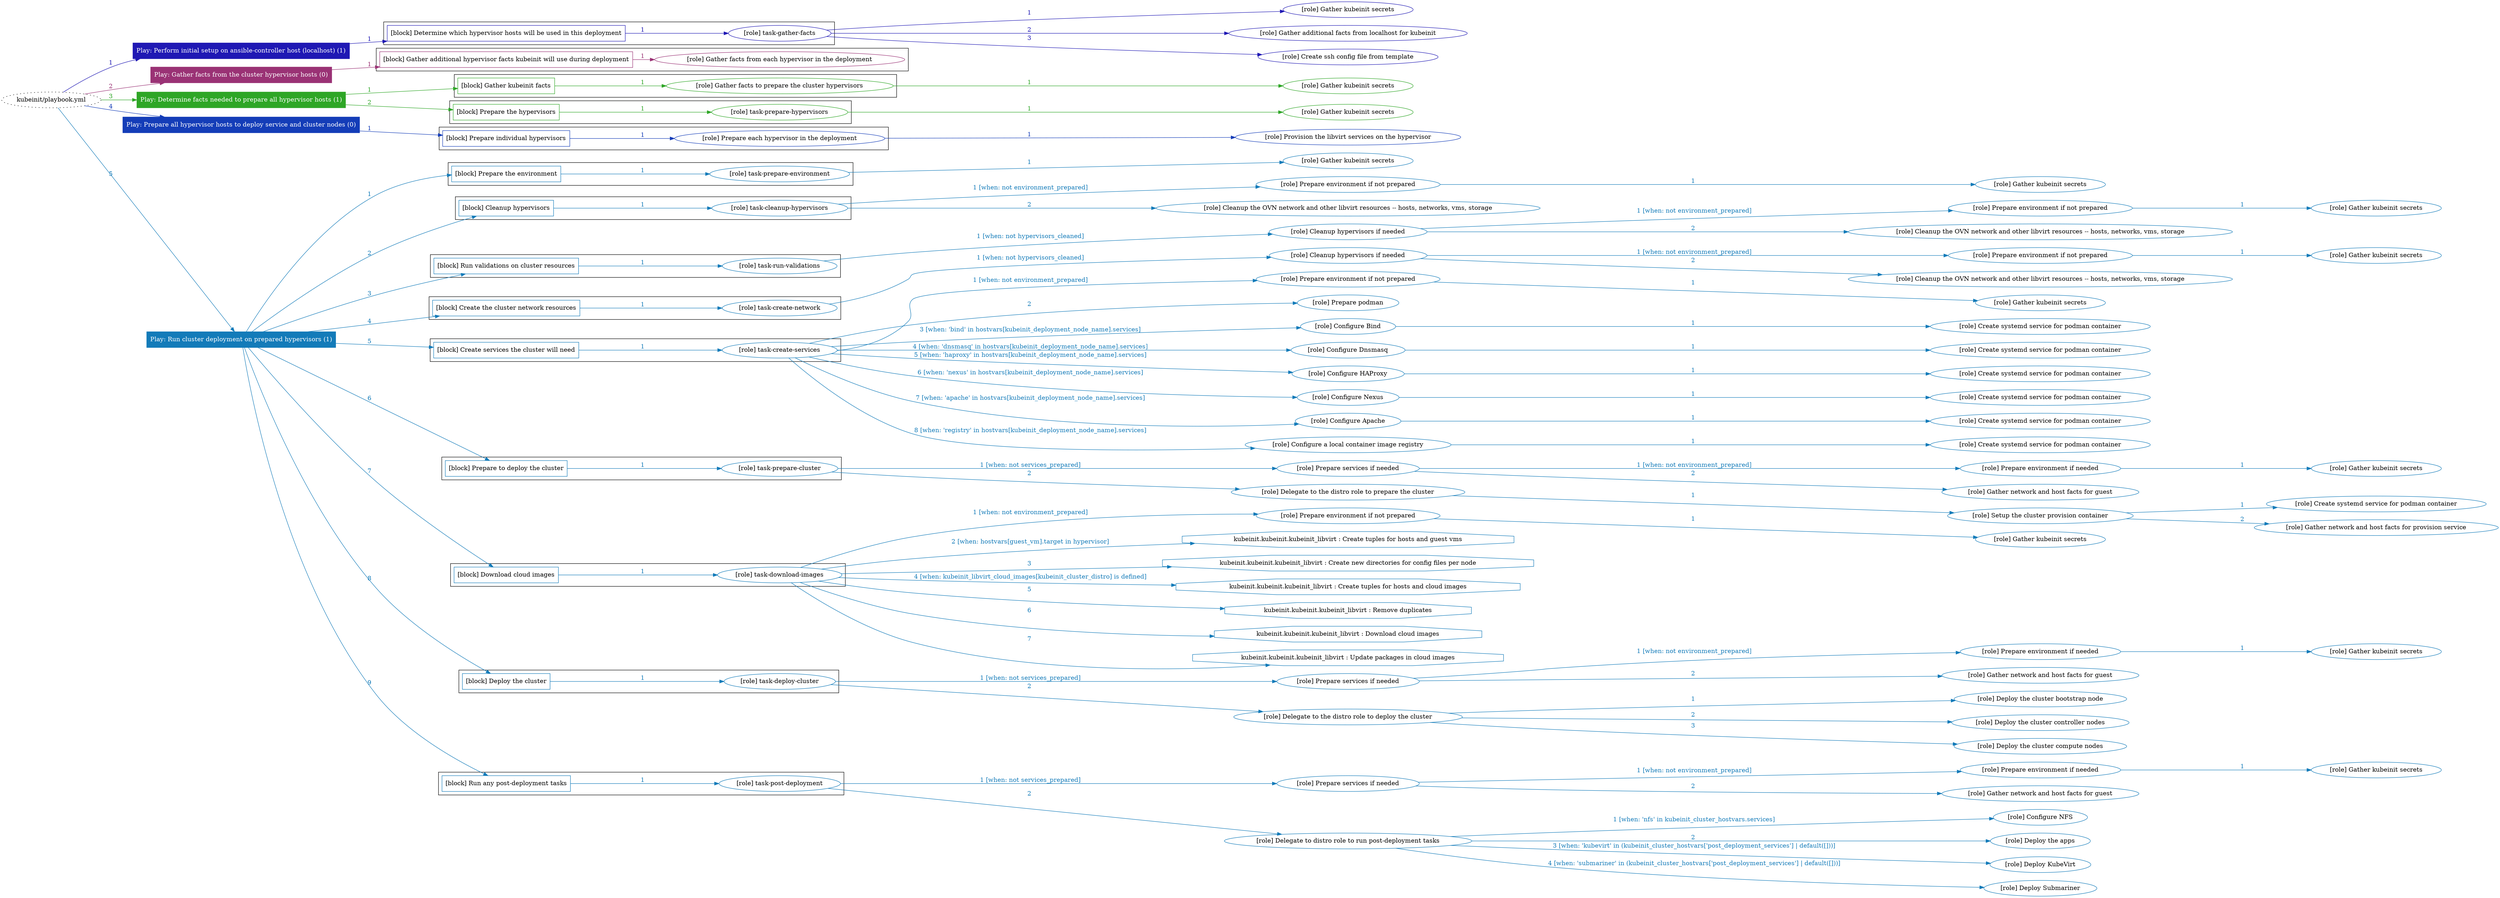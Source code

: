 digraph {
	graph [concentrate=true ordering=in rankdir=LR ratio=fill]
	edge [esep=5 sep=10]
	"kubeinit/playbook.yml" [URL="/home/runner/work/kubeinit/kubeinit/kubeinit/playbook.yml" id=playbook_a906d72d style=dotted]
	play_d8592f99 [label="Play: Perform initial setup on ansible-controller host (localhost) (1)" URL="/home/runner/work/kubeinit/kubeinit/kubeinit/playbook.yml" color="#1f18b4" fontcolor="#ffffff" id=play_d8592f99 shape=box style=filled tooltip=localhost]
	"kubeinit/playbook.yml" -> play_d8592f99 [label="1 " color="#1f18b4" fontcolor="#1f18b4" id=edge_3e786737 labeltooltip="1 " tooltip="1 "]
	subgraph "Gather kubeinit secrets" {
		role_3053a3f6 [label="[role] Gather kubeinit secrets" URL="/home/runner/.ansible/collections/ansible_collections/kubeinit/kubeinit/roles/kubeinit_prepare/tasks/build_hypervisors_group.yml" color="#1f18b4" id=role_3053a3f6 tooltip="Gather kubeinit secrets"]
	}
	subgraph "Gather additional facts from localhost for kubeinit" {
		role_9fdebf45 [label="[role] Gather additional facts from localhost for kubeinit" URL="/home/runner/.ansible/collections/ansible_collections/kubeinit/kubeinit/roles/kubeinit_prepare/tasks/build_hypervisors_group.yml" color="#1f18b4" id=role_9fdebf45 tooltip="Gather additional facts from localhost for kubeinit"]
	}
	subgraph "Create ssh config file from template" {
		role_4d3f8106 [label="[role] Create ssh config file from template" URL="/home/runner/.ansible/collections/ansible_collections/kubeinit/kubeinit/roles/kubeinit_prepare/tasks/build_hypervisors_group.yml" color="#1f18b4" id=role_4d3f8106 tooltip="Create ssh config file from template"]
	}
	subgraph "task-gather-facts" {
		role_99df3ca9 [label="[role] task-gather-facts" URL="/home/runner/work/kubeinit/kubeinit/kubeinit/playbook.yml" color="#1f18b4" id=role_99df3ca9 tooltip="task-gather-facts"]
		role_99df3ca9 -> role_3053a3f6 [label="1 " color="#1f18b4" fontcolor="#1f18b4" id=edge_ad3686c8 labeltooltip="1 " tooltip="1 "]
		role_99df3ca9 -> role_9fdebf45 [label="2 " color="#1f18b4" fontcolor="#1f18b4" id=edge_e4d8de65 labeltooltip="2 " tooltip="2 "]
		role_99df3ca9 -> role_4d3f8106 [label="3 " color="#1f18b4" fontcolor="#1f18b4" id=edge_9514db13 labeltooltip="3 " tooltip="3 "]
	}
	subgraph "Play: Perform initial setup on ansible-controller host (localhost) (1)" {
		play_d8592f99 -> block_f4e62e2e [label=1 color="#1f18b4" fontcolor="#1f18b4" id=edge_7a8b4a10 labeltooltip=1 tooltip=1]
		subgraph cluster_block_f4e62e2e {
			block_f4e62e2e [label="[block] Determine which hypervisor hosts will be used in this deployment" URL="/home/runner/work/kubeinit/kubeinit/kubeinit/playbook.yml" color="#1f18b4" id=block_f4e62e2e labeltooltip="Determine which hypervisor hosts will be used in this deployment" shape=box tooltip="Determine which hypervisor hosts will be used in this deployment"]
			block_f4e62e2e -> role_99df3ca9 [label="1 " color="#1f18b4" fontcolor="#1f18b4" id=edge_05a2d78b labeltooltip="1 " tooltip="1 "]
		}
	}
	play_833fdcb8 [label="Play: Gather facts from the cluster hypervisor hosts (0)" URL="/home/runner/work/kubeinit/kubeinit/kubeinit/playbook.yml" color="#9a3275" fontcolor="#ffffff" id=play_833fdcb8 shape=box style=filled tooltip="Play: Gather facts from the cluster hypervisor hosts (0)"]
	"kubeinit/playbook.yml" -> play_833fdcb8 [label="2 " color="#9a3275" fontcolor="#9a3275" id=edge_d157ed4e labeltooltip="2 " tooltip="2 "]
	subgraph "Gather facts from each hypervisor in the deployment" {
		role_73470b2f [label="[role] Gather facts from each hypervisor in the deployment" URL="/home/runner/work/kubeinit/kubeinit/kubeinit/playbook.yml" color="#9a3275" id=role_73470b2f tooltip="Gather facts from each hypervisor in the deployment"]
	}
	subgraph "Play: Gather facts from the cluster hypervisor hosts (0)" {
		play_833fdcb8 -> block_bf309de4 [label=1 color="#9a3275" fontcolor="#9a3275" id=edge_b4bd6a50 labeltooltip=1 tooltip=1]
		subgraph cluster_block_bf309de4 {
			block_bf309de4 [label="[block] Gather additional hypervisor facts kubeinit will use during deployment" URL="/home/runner/work/kubeinit/kubeinit/kubeinit/playbook.yml" color="#9a3275" id=block_bf309de4 labeltooltip="Gather additional hypervisor facts kubeinit will use during deployment" shape=box tooltip="Gather additional hypervisor facts kubeinit will use during deployment"]
			block_bf309de4 -> role_73470b2f [label="1 " color="#9a3275" fontcolor="#9a3275" id=edge_fe3c8138 labeltooltip="1 " tooltip="1 "]
		}
	}
	play_ea978615 [label="Play: Determine facts needed to prepare all hypervisor hosts (1)" URL="/home/runner/work/kubeinit/kubeinit/kubeinit/playbook.yml" color="#2ea626" fontcolor="#ffffff" id=play_ea978615 shape=box style=filled tooltip=localhost]
	"kubeinit/playbook.yml" -> play_ea978615 [label="3 " color="#2ea626" fontcolor="#2ea626" id=edge_6491de6d labeltooltip="3 " tooltip="3 "]
	subgraph "Gather kubeinit secrets" {
		role_d439539a [label="[role] Gather kubeinit secrets" URL="/home/runner/.ansible/collections/ansible_collections/kubeinit/kubeinit/roles/kubeinit_prepare/tasks/gather_kubeinit_facts.yml" color="#2ea626" id=role_d439539a tooltip="Gather kubeinit secrets"]
	}
	subgraph "Gather facts to prepare the cluster hypervisors" {
		role_0c93dba6 [label="[role] Gather facts to prepare the cluster hypervisors" URL="/home/runner/work/kubeinit/kubeinit/kubeinit/playbook.yml" color="#2ea626" id=role_0c93dba6 tooltip="Gather facts to prepare the cluster hypervisors"]
		role_0c93dba6 -> role_d439539a [label="1 " color="#2ea626" fontcolor="#2ea626" id=edge_b22a2c9d labeltooltip="1 " tooltip="1 "]
	}
	subgraph "Gather kubeinit secrets" {
		role_2941ae9c [label="[role] Gather kubeinit secrets" URL="/home/runner/.ansible/collections/ansible_collections/kubeinit/kubeinit/roles/kubeinit_prepare/tasks/gather_kubeinit_facts.yml" color="#2ea626" id=role_2941ae9c tooltip="Gather kubeinit secrets"]
	}
	subgraph "task-prepare-hypervisors" {
		role_058b535e [label="[role] task-prepare-hypervisors" URL="/home/runner/work/kubeinit/kubeinit/kubeinit/playbook.yml" color="#2ea626" id=role_058b535e tooltip="task-prepare-hypervisors"]
		role_058b535e -> role_2941ae9c [label="1 " color="#2ea626" fontcolor="#2ea626" id=edge_d47b77f4 labeltooltip="1 " tooltip="1 "]
	}
	subgraph "Play: Determine facts needed to prepare all hypervisor hosts (1)" {
		play_ea978615 -> block_7ae71598 [label=1 color="#2ea626" fontcolor="#2ea626" id=edge_b14a8f47 labeltooltip=1 tooltip=1]
		subgraph cluster_block_7ae71598 {
			block_7ae71598 [label="[block] Gather kubeinit facts" URL="/home/runner/work/kubeinit/kubeinit/kubeinit/playbook.yml" color="#2ea626" id=block_7ae71598 labeltooltip="Gather kubeinit facts" shape=box tooltip="Gather kubeinit facts"]
			block_7ae71598 -> role_0c93dba6 [label="1 " color="#2ea626" fontcolor="#2ea626" id=edge_04d307bc labeltooltip="1 " tooltip="1 "]
		}
		play_ea978615 -> block_600c5307 [label=2 color="#2ea626" fontcolor="#2ea626" id=edge_cca0973a labeltooltip=2 tooltip=2]
		subgraph cluster_block_600c5307 {
			block_600c5307 [label="[block] Prepare the hypervisors" URL="/home/runner/work/kubeinit/kubeinit/kubeinit/playbook.yml" color="#2ea626" id=block_600c5307 labeltooltip="Prepare the hypervisors" shape=box tooltip="Prepare the hypervisors"]
			block_600c5307 -> role_058b535e [label="1 " color="#2ea626" fontcolor="#2ea626" id=edge_b8d0bac0 labeltooltip="1 " tooltip="1 "]
		}
	}
	play_4473fb8f [label="Play: Prepare all hypervisor hosts to deploy service and cluster nodes (0)" URL="/home/runner/work/kubeinit/kubeinit/kubeinit/playbook.yml" color="#143db8" fontcolor="#ffffff" id=play_4473fb8f shape=box style=filled tooltip="Play: Prepare all hypervisor hosts to deploy service and cluster nodes (0)"]
	"kubeinit/playbook.yml" -> play_4473fb8f [label="4 " color="#143db8" fontcolor="#143db8" id=edge_03824bba labeltooltip="4 " tooltip="4 "]
	subgraph "Provision the libvirt services on the hypervisor" {
		role_a43d2b22 [label="[role] Provision the libvirt services on the hypervisor" URL="/home/runner/.ansible/collections/ansible_collections/kubeinit/kubeinit/roles/kubeinit_prepare/tasks/prepare_hypervisor.yml" color="#143db8" id=role_a43d2b22 tooltip="Provision the libvirt services on the hypervisor"]
	}
	subgraph "Prepare each hypervisor in the deployment" {
		role_804a0d74 [label="[role] Prepare each hypervisor in the deployment" URL="/home/runner/work/kubeinit/kubeinit/kubeinit/playbook.yml" color="#143db8" id=role_804a0d74 tooltip="Prepare each hypervisor in the deployment"]
		role_804a0d74 -> role_a43d2b22 [label="1 " color="#143db8" fontcolor="#143db8" id=edge_d697e4bb labeltooltip="1 " tooltip="1 "]
	}
	subgraph "Play: Prepare all hypervisor hosts to deploy service and cluster nodes (0)" {
		play_4473fb8f -> block_d32fcf43 [label=1 color="#143db8" fontcolor="#143db8" id=edge_25e1c996 labeltooltip=1 tooltip=1]
		subgraph cluster_block_d32fcf43 {
			block_d32fcf43 [label="[block] Prepare individual hypervisors" URL="/home/runner/work/kubeinit/kubeinit/kubeinit/playbook.yml" color="#143db8" id=block_d32fcf43 labeltooltip="Prepare individual hypervisors" shape=box tooltip="Prepare individual hypervisors"]
			block_d32fcf43 -> role_804a0d74 [label="1 " color="#143db8" fontcolor="#143db8" id=edge_5fb12fc7 labeltooltip="1 " tooltip="1 "]
		}
	}
	play_ab0c5332 [label="Play: Run cluster deployment on prepared hypervisors (1)" URL="/home/runner/work/kubeinit/kubeinit/kubeinit/playbook.yml" color="#137bb9" fontcolor="#ffffff" id=play_ab0c5332 shape=box style=filled tooltip=localhost]
	"kubeinit/playbook.yml" -> play_ab0c5332 [label="5 " color="#137bb9" fontcolor="#137bb9" id=edge_e6be7713 labeltooltip="5 " tooltip="5 "]
	subgraph "Gather kubeinit secrets" {
		role_e74462f2 [label="[role] Gather kubeinit secrets" URL="/home/runner/.ansible/collections/ansible_collections/kubeinit/kubeinit/roles/kubeinit_prepare/tasks/gather_kubeinit_facts.yml" color="#137bb9" id=role_e74462f2 tooltip="Gather kubeinit secrets"]
	}
	subgraph "task-prepare-environment" {
		role_67d30606 [label="[role] task-prepare-environment" URL="/home/runner/work/kubeinit/kubeinit/kubeinit/playbook.yml" color="#137bb9" id=role_67d30606 tooltip="task-prepare-environment"]
		role_67d30606 -> role_e74462f2 [label="1 " color="#137bb9" fontcolor="#137bb9" id=edge_96de6ffa labeltooltip="1 " tooltip="1 "]
	}
	subgraph "Gather kubeinit secrets" {
		role_aac21885 [label="[role] Gather kubeinit secrets" URL="/home/runner/.ansible/collections/ansible_collections/kubeinit/kubeinit/roles/kubeinit_prepare/tasks/gather_kubeinit_facts.yml" color="#137bb9" id=role_aac21885 tooltip="Gather kubeinit secrets"]
	}
	subgraph "Prepare environment if not prepared" {
		role_87304ed8 [label="[role] Prepare environment if not prepared" URL="/home/runner/.ansible/collections/ansible_collections/kubeinit/kubeinit/roles/kubeinit_prepare/tasks/cleanup_hypervisors.yml" color="#137bb9" id=role_87304ed8 tooltip="Prepare environment if not prepared"]
		role_87304ed8 -> role_aac21885 [label="1 " color="#137bb9" fontcolor="#137bb9" id=edge_15ccedbc labeltooltip="1 " tooltip="1 "]
	}
	subgraph "Cleanup the OVN network and other libvirt resources -- hosts, networks, vms, storage" {
		role_41c7ca32 [label="[role] Cleanup the OVN network and other libvirt resources -- hosts, networks, vms, storage" URL="/home/runner/.ansible/collections/ansible_collections/kubeinit/kubeinit/roles/kubeinit_prepare/tasks/cleanup_hypervisors.yml" color="#137bb9" id=role_41c7ca32 tooltip="Cleanup the OVN network and other libvirt resources -- hosts, networks, vms, storage"]
	}
	subgraph "task-cleanup-hypervisors" {
		role_b67fcd22 [label="[role] task-cleanup-hypervisors" URL="/home/runner/work/kubeinit/kubeinit/kubeinit/playbook.yml" color="#137bb9" id=role_b67fcd22 tooltip="task-cleanup-hypervisors"]
		role_b67fcd22 -> role_87304ed8 [label="1 [when: not environment_prepared]" color="#137bb9" fontcolor="#137bb9" id=edge_966d2b64 labeltooltip="1 [when: not environment_prepared]" tooltip="1 [when: not environment_prepared]"]
		role_b67fcd22 -> role_41c7ca32 [label="2 " color="#137bb9" fontcolor="#137bb9" id=edge_8f714053 labeltooltip="2 " tooltip="2 "]
	}
	subgraph "Gather kubeinit secrets" {
		role_67a9da49 [label="[role] Gather kubeinit secrets" URL="/home/runner/.ansible/collections/ansible_collections/kubeinit/kubeinit/roles/kubeinit_prepare/tasks/gather_kubeinit_facts.yml" color="#137bb9" id=role_67a9da49 tooltip="Gather kubeinit secrets"]
	}
	subgraph "Prepare environment if not prepared" {
		role_66022be5 [label="[role] Prepare environment if not prepared" URL="/home/runner/.ansible/collections/ansible_collections/kubeinit/kubeinit/roles/kubeinit_prepare/tasks/cleanup_hypervisors.yml" color="#137bb9" id=role_66022be5 tooltip="Prepare environment if not prepared"]
		role_66022be5 -> role_67a9da49 [label="1 " color="#137bb9" fontcolor="#137bb9" id=edge_1191ecc3 labeltooltip="1 " tooltip="1 "]
	}
	subgraph "Cleanup the OVN network and other libvirt resources -- hosts, networks, vms, storage" {
		role_e38dfe0e [label="[role] Cleanup the OVN network and other libvirt resources -- hosts, networks, vms, storage" URL="/home/runner/.ansible/collections/ansible_collections/kubeinit/kubeinit/roles/kubeinit_prepare/tasks/cleanup_hypervisors.yml" color="#137bb9" id=role_e38dfe0e tooltip="Cleanup the OVN network and other libvirt resources -- hosts, networks, vms, storage"]
	}
	subgraph "Cleanup hypervisors if needed" {
		role_981a7776 [label="[role] Cleanup hypervisors if needed" URL="/home/runner/.ansible/collections/ansible_collections/kubeinit/kubeinit/roles/kubeinit_validations/tasks/main.yml" color="#137bb9" id=role_981a7776 tooltip="Cleanup hypervisors if needed"]
		role_981a7776 -> role_66022be5 [label="1 [when: not environment_prepared]" color="#137bb9" fontcolor="#137bb9" id=edge_6250c67a labeltooltip="1 [when: not environment_prepared]" tooltip="1 [when: not environment_prepared]"]
		role_981a7776 -> role_e38dfe0e [label="2 " color="#137bb9" fontcolor="#137bb9" id=edge_cfdc8e7e labeltooltip="2 " tooltip="2 "]
	}
	subgraph "task-run-validations" {
		role_1486f0f0 [label="[role] task-run-validations" URL="/home/runner/work/kubeinit/kubeinit/kubeinit/playbook.yml" color="#137bb9" id=role_1486f0f0 tooltip="task-run-validations"]
		role_1486f0f0 -> role_981a7776 [label="1 [when: not hypervisors_cleaned]" color="#137bb9" fontcolor="#137bb9" id=edge_197352b7 labeltooltip="1 [when: not hypervisors_cleaned]" tooltip="1 [when: not hypervisors_cleaned]"]
	}
	subgraph "Gather kubeinit secrets" {
		role_323895a9 [label="[role] Gather kubeinit secrets" URL="/home/runner/.ansible/collections/ansible_collections/kubeinit/kubeinit/roles/kubeinit_prepare/tasks/gather_kubeinit_facts.yml" color="#137bb9" id=role_323895a9 tooltip="Gather kubeinit secrets"]
	}
	subgraph "Prepare environment if not prepared" {
		role_5a0561fd [label="[role] Prepare environment if not prepared" URL="/home/runner/.ansible/collections/ansible_collections/kubeinit/kubeinit/roles/kubeinit_prepare/tasks/cleanup_hypervisors.yml" color="#137bb9" id=role_5a0561fd tooltip="Prepare environment if not prepared"]
		role_5a0561fd -> role_323895a9 [label="1 " color="#137bb9" fontcolor="#137bb9" id=edge_35df4863 labeltooltip="1 " tooltip="1 "]
	}
	subgraph "Cleanup the OVN network and other libvirt resources -- hosts, networks, vms, storage" {
		role_89c423de [label="[role] Cleanup the OVN network and other libvirt resources -- hosts, networks, vms, storage" URL="/home/runner/.ansible/collections/ansible_collections/kubeinit/kubeinit/roles/kubeinit_prepare/tasks/cleanup_hypervisors.yml" color="#137bb9" id=role_89c423de tooltip="Cleanup the OVN network and other libvirt resources -- hosts, networks, vms, storage"]
	}
	subgraph "Cleanup hypervisors if needed" {
		role_c29b7564 [label="[role] Cleanup hypervisors if needed" URL="/home/runner/.ansible/collections/ansible_collections/kubeinit/kubeinit/roles/kubeinit_libvirt/tasks/create_network.yml" color="#137bb9" id=role_c29b7564 tooltip="Cleanup hypervisors if needed"]
		role_c29b7564 -> role_5a0561fd [label="1 [when: not environment_prepared]" color="#137bb9" fontcolor="#137bb9" id=edge_75e683db labeltooltip="1 [when: not environment_prepared]" tooltip="1 [when: not environment_prepared]"]
		role_c29b7564 -> role_89c423de [label="2 " color="#137bb9" fontcolor="#137bb9" id=edge_817229d9 labeltooltip="2 " tooltip="2 "]
	}
	subgraph "task-create-network" {
		role_3ea190eb [label="[role] task-create-network" URL="/home/runner/work/kubeinit/kubeinit/kubeinit/playbook.yml" color="#137bb9" id=role_3ea190eb tooltip="task-create-network"]
		role_3ea190eb -> role_c29b7564 [label="1 [when: not hypervisors_cleaned]" color="#137bb9" fontcolor="#137bb9" id=edge_9f140a6c labeltooltip="1 [when: not hypervisors_cleaned]" tooltip="1 [when: not hypervisors_cleaned]"]
	}
	subgraph "Gather kubeinit secrets" {
		role_43672754 [label="[role] Gather kubeinit secrets" URL="/home/runner/.ansible/collections/ansible_collections/kubeinit/kubeinit/roles/kubeinit_prepare/tasks/gather_kubeinit_facts.yml" color="#137bb9" id=role_43672754 tooltip="Gather kubeinit secrets"]
	}
	subgraph "Prepare environment if not prepared" {
		role_849bac26 [label="[role] Prepare environment if not prepared" URL="/home/runner/.ansible/collections/ansible_collections/kubeinit/kubeinit/roles/kubeinit_services/tasks/main.yml" color="#137bb9" id=role_849bac26 tooltip="Prepare environment if not prepared"]
		role_849bac26 -> role_43672754 [label="1 " color="#137bb9" fontcolor="#137bb9" id=edge_533096f9 labeltooltip="1 " tooltip="1 "]
	}
	subgraph "Prepare podman" {
		role_efa7067d [label="[role] Prepare podman" URL="/home/runner/.ansible/collections/ansible_collections/kubeinit/kubeinit/roles/kubeinit_services/tasks/00_create_service_pod.yml" color="#137bb9" id=role_efa7067d tooltip="Prepare podman"]
	}
	subgraph "Create systemd service for podman container" {
		role_2567bb00 [label="[role] Create systemd service for podman container" URL="/home/runner/.ansible/collections/ansible_collections/kubeinit/kubeinit/roles/kubeinit_bind/tasks/main.yml" color="#137bb9" id=role_2567bb00 tooltip="Create systemd service for podman container"]
	}
	subgraph "Configure Bind" {
		role_0e0a1561 [label="[role] Configure Bind" URL="/home/runner/.ansible/collections/ansible_collections/kubeinit/kubeinit/roles/kubeinit_services/tasks/start_services_containers.yml" color="#137bb9" id=role_0e0a1561 tooltip="Configure Bind"]
		role_0e0a1561 -> role_2567bb00 [label="1 " color="#137bb9" fontcolor="#137bb9" id=edge_9d01a77c labeltooltip="1 " tooltip="1 "]
	}
	subgraph "Create systemd service for podman container" {
		role_19ee83be [label="[role] Create systemd service for podman container" URL="/home/runner/.ansible/collections/ansible_collections/kubeinit/kubeinit/roles/kubeinit_dnsmasq/tasks/main.yml" color="#137bb9" id=role_19ee83be tooltip="Create systemd service for podman container"]
	}
	subgraph "Configure Dnsmasq" {
		role_c0c111f1 [label="[role] Configure Dnsmasq" URL="/home/runner/.ansible/collections/ansible_collections/kubeinit/kubeinit/roles/kubeinit_services/tasks/start_services_containers.yml" color="#137bb9" id=role_c0c111f1 tooltip="Configure Dnsmasq"]
		role_c0c111f1 -> role_19ee83be [label="1 " color="#137bb9" fontcolor="#137bb9" id=edge_1cae2079 labeltooltip="1 " tooltip="1 "]
	}
	subgraph "Create systemd service for podman container" {
		role_7a4c5e8a [label="[role] Create systemd service for podman container" URL="/home/runner/.ansible/collections/ansible_collections/kubeinit/kubeinit/roles/kubeinit_haproxy/tasks/main.yml" color="#137bb9" id=role_7a4c5e8a tooltip="Create systemd service for podman container"]
	}
	subgraph "Configure HAProxy" {
		role_d9018a06 [label="[role] Configure HAProxy" URL="/home/runner/.ansible/collections/ansible_collections/kubeinit/kubeinit/roles/kubeinit_services/tasks/start_services_containers.yml" color="#137bb9" id=role_d9018a06 tooltip="Configure HAProxy"]
		role_d9018a06 -> role_7a4c5e8a [label="1 " color="#137bb9" fontcolor="#137bb9" id=edge_cd5e8dff labeltooltip="1 " tooltip="1 "]
	}
	subgraph "Create systemd service for podman container" {
		role_f7c50ee1 [label="[role] Create systemd service for podman container" URL="/home/runner/.ansible/collections/ansible_collections/kubeinit/kubeinit/roles/kubeinit_nexus/tasks/main.yml" color="#137bb9" id=role_f7c50ee1 tooltip="Create systemd service for podman container"]
	}
	subgraph "Configure Nexus" {
		role_f1a92927 [label="[role] Configure Nexus" URL="/home/runner/.ansible/collections/ansible_collections/kubeinit/kubeinit/roles/kubeinit_services/tasks/start_services_containers.yml" color="#137bb9" id=role_f1a92927 tooltip="Configure Nexus"]
		role_f1a92927 -> role_f7c50ee1 [label="1 " color="#137bb9" fontcolor="#137bb9" id=edge_3f5ba6b0 labeltooltip="1 " tooltip="1 "]
	}
	subgraph "Create systemd service for podman container" {
		role_00102d1b [label="[role] Create systemd service for podman container" URL="/home/runner/.ansible/collections/ansible_collections/kubeinit/kubeinit/roles/kubeinit_apache/tasks/main.yml" color="#137bb9" id=role_00102d1b tooltip="Create systemd service for podman container"]
	}
	subgraph "Configure Apache" {
		role_bb932a98 [label="[role] Configure Apache" URL="/home/runner/.ansible/collections/ansible_collections/kubeinit/kubeinit/roles/kubeinit_services/tasks/start_services_containers.yml" color="#137bb9" id=role_bb932a98 tooltip="Configure Apache"]
		role_bb932a98 -> role_00102d1b [label="1 " color="#137bb9" fontcolor="#137bb9" id=edge_67b7e404 labeltooltip="1 " tooltip="1 "]
	}
	subgraph "Create systemd service for podman container" {
		role_875f784e [label="[role] Create systemd service for podman container" URL="/home/runner/.ansible/collections/ansible_collections/kubeinit/kubeinit/roles/kubeinit_registry/tasks/main.yml" color="#137bb9" id=role_875f784e tooltip="Create systemd service for podman container"]
	}
	subgraph "Configure a local container image registry" {
		role_9a446f24 [label="[role] Configure a local container image registry" URL="/home/runner/.ansible/collections/ansible_collections/kubeinit/kubeinit/roles/kubeinit_services/tasks/start_services_containers.yml" color="#137bb9" id=role_9a446f24 tooltip="Configure a local container image registry"]
		role_9a446f24 -> role_875f784e [label="1 " color="#137bb9" fontcolor="#137bb9" id=edge_2c2fe202 labeltooltip="1 " tooltip="1 "]
	}
	subgraph "task-create-services" {
		role_7ee4ed82 [label="[role] task-create-services" URL="/home/runner/work/kubeinit/kubeinit/kubeinit/playbook.yml" color="#137bb9" id=role_7ee4ed82 tooltip="task-create-services"]
		role_7ee4ed82 -> role_849bac26 [label="1 [when: not environment_prepared]" color="#137bb9" fontcolor="#137bb9" id=edge_1f78575c labeltooltip="1 [when: not environment_prepared]" tooltip="1 [when: not environment_prepared]"]
		role_7ee4ed82 -> role_efa7067d [label="2 " color="#137bb9" fontcolor="#137bb9" id=edge_c40b36f9 labeltooltip="2 " tooltip="2 "]
		role_7ee4ed82 -> role_0e0a1561 [label="3 [when: 'bind' in hostvars[kubeinit_deployment_node_name].services]" color="#137bb9" fontcolor="#137bb9" id=edge_f268ed18 labeltooltip="3 [when: 'bind' in hostvars[kubeinit_deployment_node_name].services]" tooltip="3 [when: 'bind' in hostvars[kubeinit_deployment_node_name].services]"]
		role_7ee4ed82 -> role_c0c111f1 [label="4 [when: 'dnsmasq' in hostvars[kubeinit_deployment_node_name].services]" color="#137bb9" fontcolor="#137bb9" id=edge_e8f4bfa7 labeltooltip="4 [when: 'dnsmasq' in hostvars[kubeinit_deployment_node_name].services]" tooltip="4 [when: 'dnsmasq' in hostvars[kubeinit_deployment_node_name].services]"]
		role_7ee4ed82 -> role_d9018a06 [label="5 [when: 'haproxy' in hostvars[kubeinit_deployment_node_name].services]" color="#137bb9" fontcolor="#137bb9" id=edge_f25caa01 labeltooltip="5 [when: 'haproxy' in hostvars[kubeinit_deployment_node_name].services]" tooltip="5 [when: 'haproxy' in hostvars[kubeinit_deployment_node_name].services]"]
		role_7ee4ed82 -> role_f1a92927 [label="6 [when: 'nexus' in hostvars[kubeinit_deployment_node_name].services]" color="#137bb9" fontcolor="#137bb9" id=edge_9d1aa84d labeltooltip="6 [when: 'nexus' in hostvars[kubeinit_deployment_node_name].services]" tooltip="6 [when: 'nexus' in hostvars[kubeinit_deployment_node_name].services]"]
		role_7ee4ed82 -> role_bb932a98 [label="7 [when: 'apache' in hostvars[kubeinit_deployment_node_name].services]" color="#137bb9" fontcolor="#137bb9" id=edge_b35dc724 labeltooltip="7 [when: 'apache' in hostvars[kubeinit_deployment_node_name].services]" tooltip="7 [when: 'apache' in hostvars[kubeinit_deployment_node_name].services]"]
		role_7ee4ed82 -> role_9a446f24 [label="8 [when: 'registry' in hostvars[kubeinit_deployment_node_name].services]" color="#137bb9" fontcolor="#137bb9" id=edge_6b5ba705 labeltooltip="8 [when: 'registry' in hostvars[kubeinit_deployment_node_name].services]" tooltip="8 [when: 'registry' in hostvars[kubeinit_deployment_node_name].services]"]
	}
	subgraph "Gather kubeinit secrets" {
		role_0146da12 [label="[role] Gather kubeinit secrets" URL="/home/runner/.ansible/collections/ansible_collections/kubeinit/kubeinit/roles/kubeinit_prepare/tasks/gather_kubeinit_facts.yml" color="#137bb9" id=role_0146da12 tooltip="Gather kubeinit secrets"]
	}
	subgraph "Prepare environment if needed" {
		role_b4b6bdf7 [label="[role] Prepare environment if needed" URL="/home/runner/.ansible/collections/ansible_collections/kubeinit/kubeinit/roles/kubeinit_services/tasks/prepare_services.yml" color="#137bb9" id=role_b4b6bdf7 tooltip="Prepare environment if needed"]
		role_b4b6bdf7 -> role_0146da12 [label="1 " color="#137bb9" fontcolor="#137bb9" id=edge_76748eaf labeltooltip="1 " tooltip="1 "]
	}
	subgraph "Gather network and host facts for guest" {
		role_b4dec49f [label="[role] Gather network and host facts for guest" URL="/home/runner/.ansible/collections/ansible_collections/kubeinit/kubeinit/roles/kubeinit_services/tasks/prepare_services.yml" color="#137bb9" id=role_b4dec49f tooltip="Gather network and host facts for guest"]
	}
	subgraph "Prepare services if needed" {
		role_12f90e00 [label="[role] Prepare services if needed" URL="/home/runner/.ansible/collections/ansible_collections/kubeinit/kubeinit/roles/kubeinit_prepare/tasks/prepare_cluster.yml" color="#137bb9" id=role_12f90e00 tooltip="Prepare services if needed"]
		role_12f90e00 -> role_b4b6bdf7 [label="1 [when: not environment_prepared]" color="#137bb9" fontcolor="#137bb9" id=edge_c3c69216 labeltooltip="1 [when: not environment_prepared]" tooltip="1 [when: not environment_prepared]"]
		role_12f90e00 -> role_b4dec49f [label="2 " color="#137bb9" fontcolor="#137bb9" id=edge_038aa7b4 labeltooltip="2 " tooltip="2 "]
	}
	subgraph "Create systemd service for podman container" {
		role_540e79be [label="[role] Create systemd service for podman container" URL="/home/runner/.ansible/collections/ansible_collections/kubeinit/kubeinit/roles/kubeinit_services/tasks/create_provision_container.yml" color="#137bb9" id=role_540e79be tooltip="Create systemd service for podman container"]
	}
	subgraph "Gather network and host facts for provision service" {
		role_152e2af3 [label="[role] Gather network and host facts for provision service" URL="/home/runner/.ansible/collections/ansible_collections/kubeinit/kubeinit/roles/kubeinit_services/tasks/create_provision_container.yml" color="#137bb9" id=role_152e2af3 tooltip="Gather network and host facts for provision service"]
	}
	subgraph "Setup the cluster provision container" {
		role_5166413d [label="[role] Setup the cluster provision container" URL="/home/runner/.ansible/collections/ansible_collections/kubeinit/kubeinit/roles/kubeinit_okd/tasks/prepare_cluster.yml" color="#137bb9" id=role_5166413d tooltip="Setup the cluster provision container"]
		role_5166413d -> role_540e79be [label="1 " color="#137bb9" fontcolor="#137bb9" id=edge_78acf85a labeltooltip="1 " tooltip="1 "]
		role_5166413d -> role_152e2af3 [label="2 " color="#137bb9" fontcolor="#137bb9" id=edge_12bf0479 labeltooltip="2 " tooltip="2 "]
	}
	subgraph "Delegate to the distro role to prepare the cluster" {
		role_aa78b420 [label="[role] Delegate to the distro role to prepare the cluster" URL="/home/runner/.ansible/collections/ansible_collections/kubeinit/kubeinit/roles/kubeinit_prepare/tasks/prepare_cluster.yml" color="#137bb9" id=role_aa78b420 tooltip="Delegate to the distro role to prepare the cluster"]
		role_aa78b420 -> role_5166413d [label="1 " color="#137bb9" fontcolor="#137bb9" id=edge_9905c049 labeltooltip="1 " tooltip="1 "]
	}
	subgraph "task-prepare-cluster" {
		role_907e64e6 [label="[role] task-prepare-cluster" URL="/home/runner/work/kubeinit/kubeinit/kubeinit/playbook.yml" color="#137bb9" id=role_907e64e6 tooltip="task-prepare-cluster"]
		role_907e64e6 -> role_12f90e00 [label="1 [when: not services_prepared]" color="#137bb9" fontcolor="#137bb9" id=edge_0bdc7335 labeltooltip="1 [when: not services_prepared]" tooltip="1 [when: not services_prepared]"]
		role_907e64e6 -> role_aa78b420 [label="2 " color="#137bb9" fontcolor="#137bb9" id=edge_678f0d50 labeltooltip="2 " tooltip="2 "]
	}
	subgraph "Gather kubeinit secrets" {
		role_6f76196e [label="[role] Gather kubeinit secrets" URL="/home/runner/.ansible/collections/ansible_collections/kubeinit/kubeinit/roles/kubeinit_prepare/tasks/gather_kubeinit_facts.yml" color="#137bb9" id=role_6f76196e tooltip="Gather kubeinit secrets"]
	}
	subgraph "Prepare environment if not prepared" {
		role_e21278ec [label="[role] Prepare environment if not prepared" URL="/home/runner/.ansible/collections/ansible_collections/kubeinit/kubeinit/roles/kubeinit_libvirt/tasks/download_cloud_images.yml" color="#137bb9" id=role_e21278ec tooltip="Prepare environment if not prepared"]
		role_e21278ec -> role_6f76196e [label="1 " color="#137bb9" fontcolor="#137bb9" id=edge_48823940 labeltooltip="1 " tooltip="1 "]
	}
	subgraph "task-download-images" {
		role_a1851185 [label="[role] task-download-images" URL="/home/runner/work/kubeinit/kubeinit/kubeinit/playbook.yml" color="#137bb9" id=role_a1851185 tooltip="task-download-images"]
		role_a1851185 -> role_e21278ec [label="1 [when: not environment_prepared]" color="#137bb9" fontcolor="#137bb9" id=edge_6ce09c88 labeltooltip="1 [when: not environment_prepared]" tooltip="1 [when: not environment_prepared]"]
		task_23ab4392 [label="kubeinit.kubeinit.kubeinit_libvirt : Create tuples for hosts and guest vms" URL="/home/runner/.ansible/collections/ansible_collections/kubeinit/kubeinit/roles/kubeinit_libvirt/tasks/download_cloud_images.yml" color="#137bb9" id=task_23ab4392 shape=octagon tooltip="kubeinit.kubeinit.kubeinit_libvirt : Create tuples for hosts and guest vms"]
		role_a1851185 -> task_23ab4392 [label="2 [when: hostvars[guest_vm].target in hypervisor]" color="#137bb9" fontcolor="#137bb9" id=edge_7e1d7afb labeltooltip="2 [when: hostvars[guest_vm].target in hypervisor]" tooltip="2 [when: hostvars[guest_vm].target in hypervisor]"]
		task_9f1b5eb5 [label="kubeinit.kubeinit.kubeinit_libvirt : Create new directories for config files per node" URL="/home/runner/.ansible/collections/ansible_collections/kubeinit/kubeinit/roles/kubeinit_libvirt/tasks/download_cloud_images.yml" color="#137bb9" id=task_9f1b5eb5 shape=octagon tooltip="kubeinit.kubeinit.kubeinit_libvirt : Create new directories for config files per node"]
		role_a1851185 -> task_9f1b5eb5 [label="3 " color="#137bb9" fontcolor="#137bb9" id=edge_33670416 labeltooltip="3 " tooltip="3 "]
		task_391ecea8 [label="kubeinit.kubeinit.kubeinit_libvirt : Create tuples for hosts and cloud images" URL="/home/runner/.ansible/collections/ansible_collections/kubeinit/kubeinit/roles/kubeinit_libvirt/tasks/download_cloud_images.yml" color="#137bb9" id=task_391ecea8 shape=octagon tooltip="kubeinit.kubeinit.kubeinit_libvirt : Create tuples for hosts and cloud images"]
		role_a1851185 -> task_391ecea8 [label="4 [when: kubeinit_libvirt_cloud_images[kubeinit_cluster_distro] is defined]" color="#137bb9" fontcolor="#137bb9" id=edge_11928677 labeltooltip="4 [when: kubeinit_libvirt_cloud_images[kubeinit_cluster_distro] is defined]" tooltip="4 [when: kubeinit_libvirt_cloud_images[kubeinit_cluster_distro] is defined]"]
		task_1f5f3994 [label="kubeinit.kubeinit.kubeinit_libvirt : Remove duplicates" URL="/home/runner/.ansible/collections/ansible_collections/kubeinit/kubeinit/roles/kubeinit_libvirt/tasks/download_cloud_images.yml" color="#137bb9" id=task_1f5f3994 shape=octagon tooltip="kubeinit.kubeinit.kubeinit_libvirt : Remove duplicates"]
		role_a1851185 -> task_1f5f3994 [label="5 " color="#137bb9" fontcolor="#137bb9" id=edge_573f5d1c labeltooltip="5 " tooltip="5 "]
		task_35f377a2 [label="kubeinit.kubeinit.kubeinit_libvirt : Download cloud images" URL="/home/runner/.ansible/collections/ansible_collections/kubeinit/kubeinit/roles/kubeinit_libvirt/tasks/download_cloud_images.yml" color="#137bb9" id=task_35f377a2 shape=octagon tooltip="kubeinit.kubeinit.kubeinit_libvirt : Download cloud images"]
		role_a1851185 -> task_35f377a2 [label="6 " color="#137bb9" fontcolor="#137bb9" id=edge_d9bebfd9 labeltooltip="6 " tooltip="6 "]
		task_2e4b7f7d [label="kubeinit.kubeinit.kubeinit_libvirt : Update packages in cloud images" URL="/home/runner/.ansible/collections/ansible_collections/kubeinit/kubeinit/roles/kubeinit_libvirt/tasks/download_cloud_images.yml" color="#137bb9" id=task_2e4b7f7d shape=octagon tooltip="kubeinit.kubeinit.kubeinit_libvirt : Update packages in cloud images"]
		role_a1851185 -> task_2e4b7f7d [label="7 " color="#137bb9" fontcolor="#137bb9" id=edge_ee891699 labeltooltip="7 " tooltip="7 "]
	}
	subgraph "Gather kubeinit secrets" {
		role_3469b778 [label="[role] Gather kubeinit secrets" URL="/home/runner/.ansible/collections/ansible_collections/kubeinit/kubeinit/roles/kubeinit_prepare/tasks/gather_kubeinit_facts.yml" color="#137bb9" id=role_3469b778 tooltip="Gather kubeinit secrets"]
	}
	subgraph "Prepare environment if needed" {
		role_2fbabefc [label="[role] Prepare environment if needed" URL="/home/runner/.ansible/collections/ansible_collections/kubeinit/kubeinit/roles/kubeinit_services/tasks/prepare_services.yml" color="#137bb9" id=role_2fbabefc tooltip="Prepare environment if needed"]
		role_2fbabefc -> role_3469b778 [label="1 " color="#137bb9" fontcolor="#137bb9" id=edge_52f86ab4 labeltooltip="1 " tooltip="1 "]
	}
	subgraph "Gather network and host facts for guest" {
		role_6ce30d91 [label="[role] Gather network and host facts for guest" URL="/home/runner/.ansible/collections/ansible_collections/kubeinit/kubeinit/roles/kubeinit_services/tasks/prepare_services.yml" color="#137bb9" id=role_6ce30d91 tooltip="Gather network and host facts for guest"]
	}
	subgraph "Prepare services if needed" {
		role_40bd515c [label="[role] Prepare services if needed" URL="/home/runner/.ansible/collections/ansible_collections/kubeinit/kubeinit/roles/kubeinit_prepare/tasks/deploy_cluster.yml" color="#137bb9" id=role_40bd515c tooltip="Prepare services if needed"]
		role_40bd515c -> role_2fbabefc [label="1 [when: not environment_prepared]" color="#137bb9" fontcolor="#137bb9" id=edge_bad1e828 labeltooltip="1 [when: not environment_prepared]" tooltip="1 [when: not environment_prepared]"]
		role_40bd515c -> role_6ce30d91 [label="2 " color="#137bb9" fontcolor="#137bb9" id=edge_640441b4 labeltooltip="2 " tooltip="2 "]
	}
	subgraph "Deploy the cluster bootstrap node" {
		role_db7e6289 [label="[role] Deploy the cluster bootstrap node" URL="/home/runner/.ansible/collections/ansible_collections/kubeinit/kubeinit/roles/kubeinit_okd/tasks/main.yml" color="#137bb9" id=role_db7e6289 tooltip="Deploy the cluster bootstrap node"]
	}
	subgraph "Deploy the cluster controller nodes" {
		role_fd468ab7 [label="[role] Deploy the cluster controller nodes" URL="/home/runner/.ansible/collections/ansible_collections/kubeinit/kubeinit/roles/kubeinit_okd/tasks/main.yml" color="#137bb9" id=role_fd468ab7 tooltip="Deploy the cluster controller nodes"]
	}
	subgraph "Deploy the cluster compute nodes" {
		role_1619b83f [label="[role] Deploy the cluster compute nodes" URL="/home/runner/.ansible/collections/ansible_collections/kubeinit/kubeinit/roles/kubeinit_okd/tasks/main.yml" color="#137bb9" id=role_1619b83f tooltip="Deploy the cluster compute nodes"]
	}
	subgraph "Delegate to the distro role to deploy the cluster" {
		role_f3170ac3 [label="[role] Delegate to the distro role to deploy the cluster" URL="/home/runner/.ansible/collections/ansible_collections/kubeinit/kubeinit/roles/kubeinit_prepare/tasks/deploy_cluster.yml" color="#137bb9" id=role_f3170ac3 tooltip="Delegate to the distro role to deploy the cluster"]
		role_f3170ac3 -> role_db7e6289 [label="1 " color="#137bb9" fontcolor="#137bb9" id=edge_e8af891f labeltooltip="1 " tooltip="1 "]
		role_f3170ac3 -> role_fd468ab7 [label="2 " color="#137bb9" fontcolor="#137bb9" id=edge_27d9941d labeltooltip="2 " tooltip="2 "]
		role_f3170ac3 -> role_1619b83f [label="3 " color="#137bb9" fontcolor="#137bb9" id=edge_f7aa6d72 labeltooltip="3 " tooltip="3 "]
	}
	subgraph "task-deploy-cluster" {
		role_50b8a1e4 [label="[role] task-deploy-cluster" URL="/home/runner/work/kubeinit/kubeinit/kubeinit/playbook.yml" color="#137bb9" id=role_50b8a1e4 tooltip="task-deploy-cluster"]
		role_50b8a1e4 -> role_40bd515c [label="1 [when: not services_prepared]" color="#137bb9" fontcolor="#137bb9" id=edge_966d380b labeltooltip="1 [when: not services_prepared]" tooltip="1 [when: not services_prepared]"]
		role_50b8a1e4 -> role_f3170ac3 [label="2 " color="#137bb9" fontcolor="#137bb9" id=edge_ebf50b53 labeltooltip="2 " tooltip="2 "]
	}
	subgraph "Gather kubeinit secrets" {
		role_d5dc51a1 [label="[role] Gather kubeinit secrets" URL="/home/runner/.ansible/collections/ansible_collections/kubeinit/kubeinit/roles/kubeinit_prepare/tasks/gather_kubeinit_facts.yml" color="#137bb9" id=role_d5dc51a1 tooltip="Gather kubeinit secrets"]
	}
	subgraph "Prepare environment if needed" {
		role_e78a978d [label="[role] Prepare environment if needed" URL="/home/runner/.ansible/collections/ansible_collections/kubeinit/kubeinit/roles/kubeinit_services/tasks/prepare_services.yml" color="#137bb9" id=role_e78a978d tooltip="Prepare environment if needed"]
		role_e78a978d -> role_d5dc51a1 [label="1 " color="#137bb9" fontcolor="#137bb9" id=edge_29b71a58 labeltooltip="1 " tooltip="1 "]
	}
	subgraph "Gather network and host facts for guest" {
		role_ece8db0c [label="[role] Gather network and host facts for guest" URL="/home/runner/.ansible/collections/ansible_collections/kubeinit/kubeinit/roles/kubeinit_services/tasks/prepare_services.yml" color="#137bb9" id=role_ece8db0c tooltip="Gather network and host facts for guest"]
	}
	subgraph "Prepare services if needed" {
		role_d626c651 [label="[role] Prepare services if needed" URL="/home/runner/.ansible/collections/ansible_collections/kubeinit/kubeinit/roles/kubeinit_prepare/tasks/post_deployment.yml" color="#137bb9" id=role_d626c651 tooltip="Prepare services if needed"]
		role_d626c651 -> role_e78a978d [label="1 [when: not environment_prepared]" color="#137bb9" fontcolor="#137bb9" id=edge_71ed147b labeltooltip="1 [when: not environment_prepared]" tooltip="1 [when: not environment_prepared]"]
		role_d626c651 -> role_ece8db0c [label="2 " color="#137bb9" fontcolor="#137bb9" id=edge_233ffa09 labeltooltip="2 " tooltip="2 "]
	}
	subgraph "Configure NFS" {
		role_9648b488 [label="[role] Configure NFS" URL="/home/runner/.ansible/collections/ansible_collections/kubeinit/kubeinit/roles/kubeinit_okd/tasks/post_deployment_tasks.yml" color="#137bb9" id=role_9648b488 tooltip="Configure NFS"]
	}
	subgraph "Deploy the apps" {
		role_7eaa2c89 [label="[role] Deploy the apps" URL="/home/runner/.ansible/collections/ansible_collections/kubeinit/kubeinit/roles/kubeinit_okd/tasks/post_deployment_tasks.yml" color="#137bb9" id=role_7eaa2c89 tooltip="Deploy the apps"]
	}
	subgraph "Deploy KubeVirt" {
		role_1bc0f6d5 [label="[role] Deploy KubeVirt" URL="/home/runner/.ansible/collections/ansible_collections/kubeinit/kubeinit/roles/kubeinit_okd/tasks/post_deployment_tasks.yml" color="#137bb9" id=role_1bc0f6d5 tooltip="Deploy KubeVirt"]
	}
	subgraph "Deploy Submariner" {
		role_7e5e9cf5 [label="[role] Deploy Submariner" URL="/home/runner/.ansible/collections/ansible_collections/kubeinit/kubeinit/roles/kubeinit_okd/tasks/post_deployment_tasks.yml" color="#137bb9" id=role_7e5e9cf5 tooltip="Deploy Submariner"]
	}
	subgraph "Delegate to distro role to run post-deployment tasks" {
		role_fe6b4490 [label="[role] Delegate to distro role to run post-deployment tasks" URL="/home/runner/.ansible/collections/ansible_collections/kubeinit/kubeinit/roles/kubeinit_prepare/tasks/post_deployment.yml" color="#137bb9" id=role_fe6b4490 tooltip="Delegate to distro role to run post-deployment tasks"]
		role_fe6b4490 -> role_9648b488 [label="1 [when: 'nfs' in kubeinit_cluster_hostvars.services]" color="#137bb9" fontcolor="#137bb9" id=edge_92bd0eac labeltooltip="1 [when: 'nfs' in kubeinit_cluster_hostvars.services]" tooltip="1 [when: 'nfs' in kubeinit_cluster_hostvars.services]"]
		role_fe6b4490 -> role_7eaa2c89 [label="2 " color="#137bb9" fontcolor="#137bb9" id=edge_5f7f8def labeltooltip="2 " tooltip="2 "]
		role_fe6b4490 -> role_1bc0f6d5 [label="3 [when: 'kubevirt' in (kubeinit_cluster_hostvars['post_deployment_services'] | default([]))]" color="#137bb9" fontcolor="#137bb9" id=edge_46492ed1 labeltooltip="3 [when: 'kubevirt' in (kubeinit_cluster_hostvars['post_deployment_services'] | default([]))]" tooltip="3 [when: 'kubevirt' in (kubeinit_cluster_hostvars['post_deployment_services'] | default([]))]"]
		role_fe6b4490 -> role_7e5e9cf5 [label="4 [when: 'submariner' in (kubeinit_cluster_hostvars['post_deployment_services'] | default([]))]" color="#137bb9" fontcolor="#137bb9" id=edge_7165dda2 labeltooltip="4 [when: 'submariner' in (kubeinit_cluster_hostvars['post_deployment_services'] | default([]))]" tooltip="4 [when: 'submariner' in (kubeinit_cluster_hostvars['post_deployment_services'] | default([]))]"]
	}
	subgraph "task-post-deployment" {
		role_6a6362ff [label="[role] task-post-deployment" URL="/home/runner/work/kubeinit/kubeinit/kubeinit/playbook.yml" color="#137bb9" id=role_6a6362ff tooltip="task-post-deployment"]
		role_6a6362ff -> role_d626c651 [label="1 [when: not services_prepared]" color="#137bb9" fontcolor="#137bb9" id=edge_a1fb0698 labeltooltip="1 [when: not services_prepared]" tooltip="1 [when: not services_prepared]"]
		role_6a6362ff -> role_fe6b4490 [label="2 " color="#137bb9" fontcolor="#137bb9" id=edge_2790fdaa labeltooltip="2 " tooltip="2 "]
	}
	subgraph "Play: Run cluster deployment on prepared hypervisors (1)" {
		play_ab0c5332 -> block_2702967c [label=1 color="#137bb9" fontcolor="#137bb9" id=edge_e1dc0b98 labeltooltip=1 tooltip=1]
		subgraph cluster_block_2702967c {
			block_2702967c [label="[block] Prepare the environment" URL="/home/runner/work/kubeinit/kubeinit/kubeinit/playbook.yml" color="#137bb9" id=block_2702967c labeltooltip="Prepare the environment" shape=box tooltip="Prepare the environment"]
			block_2702967c -> role_67d30606 [label="1 " color="#137bb9" fontcolor="#137bb9" id=edge_758427d3 labeltooltip="1 " tooltip="1 "]
		}
		play_ab0c5332 -> block_70d343a3 [label=2 color="#137bb9" fontcolor="#137bb9" id=edge_4bba0f53 labeltooltip=2 tooltip=2]
		subgraph cluster_block_70d343a3 {
			block_70d343a3 [label="[block] Cleanup hypervisors" URL="/home/runner/work/kubeinit/kubeinit/kubeinit/playbook.yml" color="#137bb9" id=block_70d343a3 labeltooltip="Cleanup hypervisors" shape=box tooltip="Cleanup hypervisors"]
			block_70d343a3 -> role_b67fcd22 [label="1 " color="#137bb9" fontcolor="#137bb9" id=edge_87903892 labeltooltip="1 " tooltip="1 "]
		}
		play_ab0c5332 -> block_a3108cc9 [label=3 color="#137bb9" fontcolor="#137bb9" id=edge_34f1fbf7 labeltooltip=3 tooltip=3]
		subgraph cluster_block_a3108cc9 {
			block_a3108cc9 [label="[block] Run validations on cluster resources" URL="/home/runner/work/kubeinit/kubeinit/kubeinit/playbook.yml" color="#137bb9" id=block_a3108cc9 labeltooltip="Run validations on cluster resources" shape=box tooltip="Run validations on cluster resources"]
			block_a3108cc9 -> role_1486f0f0 [label="1 " color="#137bb9" fontcolor="#137bb9" id=edge_5590b72d labeltooltip="1 " tooltip="1 "]
		}
		play_ab0c5332 -> block_11f0c13f [label=4 color="#137bb9" fontcolor="#137bb9" id=edge_fa4dc5bd labeltooltip=4 tooltip=4]
		subgraph cluster_block_11f0c13f {
			block_11f0c13f [label="[block] Create the cluster network resources" URL="/home/runner/work/kubeinit/kubeinit/kubeinit/playbook.yml" color="#137bb9" id=block_11f0c13f labeltooltip="Create the cluster network resources" shape=box tooltip="Create the cluster network resources"]
			block_11f0c13f -> role_3ea190eb [label="1 " color="#137bb9" fontcolor="#137bb9" id=edge_da69e9dd labeltooltip="1 " tooltip="1 "]
		}
		play_ab0c5332 -> block_2fa74df7 [label=5 color="#137bb9" fontcolor="#137bb9" id=edge_82bbccc3 labeltooltip=5 tooltip=5]
		subgraph cluster_block_2fa74df7 {
			block_2fa74df7 [label="[block] Create services the cluster will need" URL="/home/runner/work/kubeinit/kubeinit/kubeinit/playbook.yml" color="#137bb9" id=block_2fa74df7 labeltooltip="Create services the cluster will need" shape=box tooltip="Create services the cluster will need"]
			block_2fa74df7 -> role_7ee4ed82 [label="1 " color="#137bb9" fontcolor="#137bb9" id=edge_216a54c5 labeltooltip="1 " tooltip="1 "]
		}
		play_ab0c5332 -> block_3692a422 [label=6 color="#137bb9" fontcolor="#137bb9" id=edge_823bd6aa labeltooltip=6 tooltip=6]
		subgraph cluster_block_3692a422 {
			block_3692a422 [label="[block] Prepare to deploy the cluster" URL="/home/runner/work/kubeinit/kubeinit/kubeinit/playbook.yml" color="#137bb9" id=block_3692a422 labeltooltip="Prepare to deploy the cluster" shape=box tooltip="Prepare to deploy the cluster"]
			block_3692a422 -> role_907e64e6 [label="1 " color="#137bb9" fontcolor="#137bb9" id=edge_d34641e3 labeltooltip="1 " tooltip="1 "]
		}
		play_ab0c5332 -> block_aa8b43bf [label=7 color="#137bb9" fontcolor="#137bb9" id=edge_b8a107af labeltooltip=7 tooltip=7]
		subgraph cluster_block_aa8b43bf {
			block_aa8b43bf [label="[block] Download cloud images" URL="/home/runner/work/kubeinit/kubeinit/kubeinit/playbook.yml" color="#137bb9" id=block_aa8b43bf labeltooltip="Download cloud images" shape=box tooltip="Download cloud images"]
			block_aa8b43bf -> role_a1851185 [label="1 " color="#137bb9" fontcolor="#137bb9" id=edge_3f638927 labeltooltip="1 " tooltip="1 "]
		}
		play_ab0c5332 -> block_fc442cd8 [label=8 color="#137bb9" fontcolor="#137bb9" id=edge_8ca60cc8 labeltooltip=8 tooltip=8]
		subgraph cluster_block_fc442cd8 {
			block_fc442cd8 [label="[block] Deploy the cluster" URL="/home/runner/work/kubeinit/kubeinit/kubeinit/playbook.yml" color="#137bb9" id=block_fc442cd8 labeltooltip="Deploy the cluster" shape=box tooltip="Deploy the cluster"]
			block_fc442cd8 -> role_50b8a1e4 [label="1 " color="#137bb9" fontcolor="#137bb9" id=edge_af5b7d25 labeltooltip="1 " tooltip="1 "]
		}
		play_ab0c5332 -> block_adfde4ba [label=9 color="#137bb9" fontcolor="#137bb9" id=edge_ae477477 labeltooltip=9 tooltip=9]
		subgraph cluster_block_adfde4ba {
			block_adfde4ba [label="[block] Run any post-deployment tasks" URL="/home/runner/work/kubeinit/kubeinit/kubeinit/playbook.yml" color="#137bb9" id=block_adfde4ba labeltooltip="Run any post-deployment tasks" shape=box tooltip="Run any post-deployment tasks"]
			block_adfde4ba -> role_6a6362ff [label="1 " color="#137bb9" fontcolor="#137bb9" id=edge_96f6ef57 labeltooltip="1 " tooltip="1 "]
		}
	}
}
